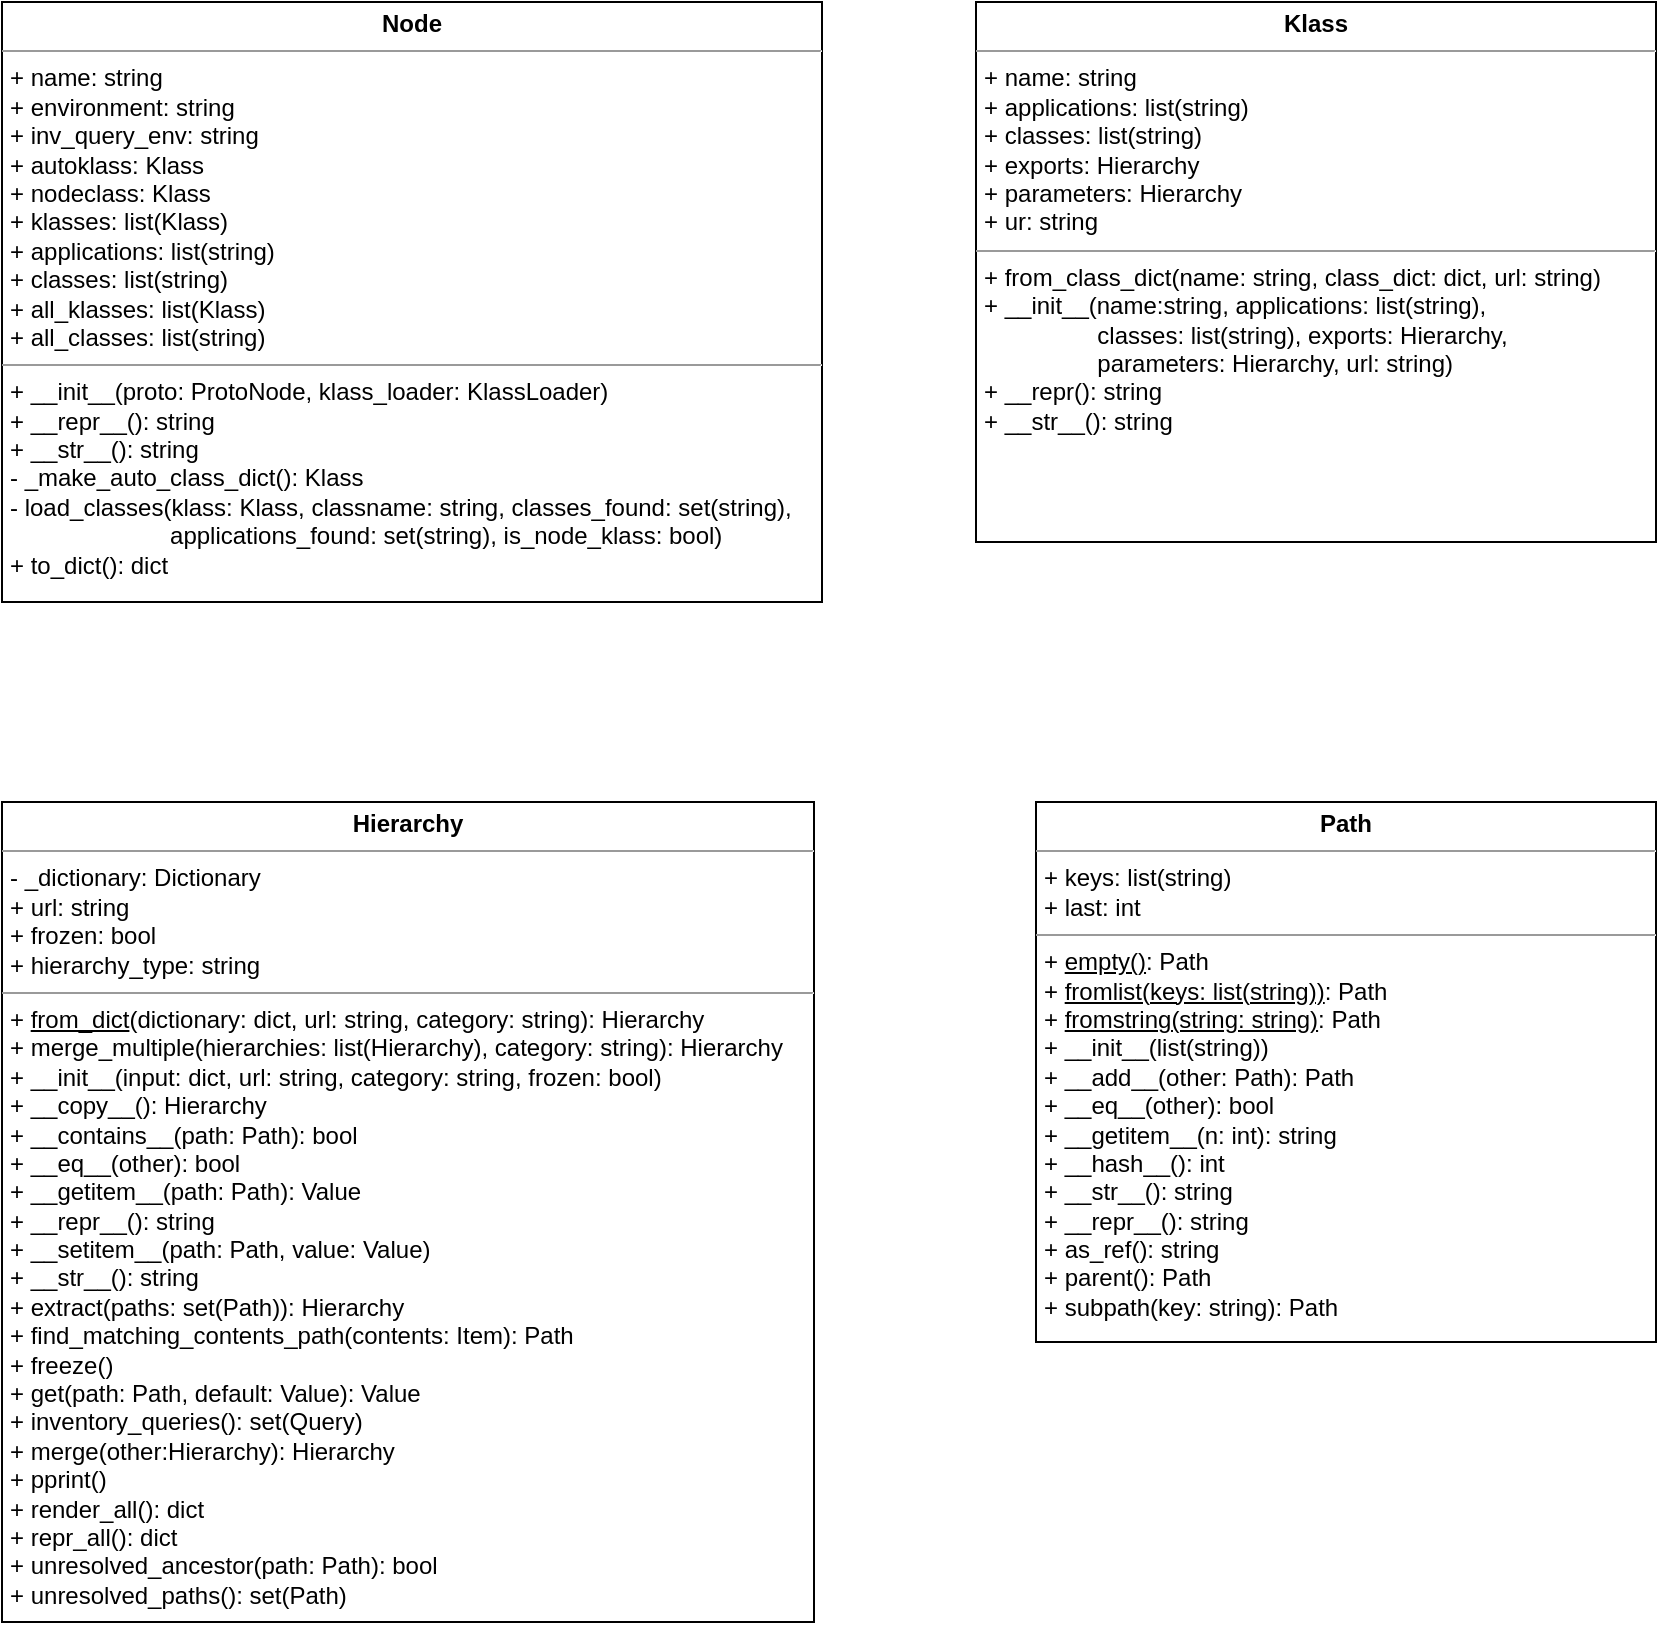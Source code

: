 <mxfile version="19.0.3" type="device" pages="3"><diagram id="C5RBs43oDa-KdzZeNtuy" name="Page-1"><mxGraphModel dx="1234" dy="859" grid="1" gridSize="10" guides="1" tooltips="1" connect="1" arrows="1" fold="1" page="1" pageScale="1" pageWidth="827" pageHeight="1169" math="0" shadow="0"><root><mxCell id="WIyWlLk6GJQsqaUBKTNV-0"/><mxCell id="WIyWlLk6GJQsqaUBKTNV-1" parent="WIyWlLk6GJQsqaUBKTNV-0"/><mxCell id="MexMEL1lHecymS1yL3N5-37" value="&lt;p style=&quot;margin:0px;margin-top:4px;text-align:center;&quot;&gt;&lt;b&gt;Hierarchy&lt;/b&gt;&lt;/p&gt;&lt;hr size=&quot;1&quot;&gt;&lt;p style=&quot;margin:0px;margin-left:4px;&quot;&gt;- _dictionary: Dictionary&lt;/p&gt;&lt;p style=&quot;margin:0px;margin-left:4px;&quot;&gt;+ url: string&lt;/p&gt;&lt;p style=&quot;margin:0px;margin-left:4px;&quot;&gt;+ frozen: bool&lt;/p&gt;&lt;p style=&quot;margin:0px;margin-left:4px;&quot;&gt;+ hierarchy_type: string&lt;/p&gt;&lt;hr size=&quot;1&quot;&gt;&lt;p style=&quot;margin:0px;margin-left:4px;&quot;&gt;+&amp;nbsp;&lt;u&gt;from_dict&lt;/u&gt;(dictionary: dict, url: string, category: string): Hierarchy&lt;/p&gt;&lt;p style=&quot;margin:0px;margin-left:4px;&quot;&gt;+ merge_multiple(hierarchies: list(Hierarchy), category: string): Hierarchy&lt;/p&gt;&lt;p style=&quot;margin:0px;margin-left:4px;&quot;&gt;+ __init__(input: dict, url: string, category: string, frozen: bool)&lt;/p&gt;&lt;p style=&quot;margin:0px;margin-left:4px;&quot;&gt;+ __copy__(): Hierarchy&lt;/p&gt;&lt;p style=&quot;margin:0px;margin-left:4px;&quot;&gt;+ __contains__(path: Path): bool&lt;/p&gt;&lt;p style=&quot;margin:0px;margin-left:4px;&quot;&gt;+ __eq__(other): bool&lt;/p&gt;&lt;p style=&quot;margin:0px;margin-left:4px;&quot;&gt;+ __getitem__(path: Path): Value&lt;/p&gt;&lt;p style=&quot;margin:0px;margin-left:4px;&quot;&gt;+ __repr__(): string&lt;/p&gt;&lt;p style=&quot;margin:0px;margin-left:4px;&quot;&gt;+ __setitem__(path: Path, value: Value)&lt;/p&gt;&lt;p style=&quot;margin:0px;margin-left:4px;&quot;&gt;+ __str__(): string&lt;/p&gt;&lt;p style=&quot;margin:0px;margin-left:4px;&quot;&gt;+ extract(paths: set(Path)): Hierarchy&lt;/p&gt;&lt;p style=&quot;margin:0px;margin-left:4px;&quot;&gt;+ find_matching_contents_path(contents: Item): Path&lt;/p&gt;&lt;p style=&quot;margin:0px;margin-left:4px;&quot;&gt;+ freeze()&lt;/p&gt;&lt;p style=&quot;margin:0px;margin-left:4px;&quot;&gt;+ get(path: Path, default: Value): Value&lt;/p&gt;&lt;p style=&quot;margin:0px;margin-left:4px;&quot;&gt;+ inventory_queries(): set(Query)&lt;/p&gt;&lt;p style=&quot;margin:0px;margin-left:4px;&quot;&gt;+ merge(other:Hierarchy): Hierarchy&lt;/p&gt;&lt;p style=&quot;margin:0px;margin-left:4px;&quot;&gt;+ pprint()&lt;/p&gt;&lt;p style=&quot;margin:0px;margin-left:4px;&quot;&gt;+ render_all(): dict&lt;/p&gt;&lt;p style=&quot;margin:0px;margin-left:4px;&quot;&gt;+ repr_all(): dict&lt;/p&gt;&lt;p style=&quot;margin:0px;margin-left:4px;&quot;&gt;+ unresolved_ancestor(path:&amp;nbsp;&lt;span style=&quot;background-color: initial;&quot;&gt;Path): bool&lt;/span&gt;&lt;/p&gt;&lt;p style=&quot;margin:0px;margin-left:4px;&quot;&gt;+ unresolved_paths(): set(Path)&lt;/p&gt;&lt;p style=&quot;margin:0px;margin-left:4px;&quot;&gt;&lt;br&gt;&lt;/p&gt;" style="verticalAlign=top;align=left;overflow=fill;fontSize=12;fontFamily=Helvetica;html=1;rounded=0;sketch=0;" parent="WIyWlLk6GJQsqaUBKTNV-1" vertex="1"><mxGeometry y="400" width="406" height="410" as="geometry"/></mxCell><mxCell id="xOkwMjYUxczwfZWLErdk-0" value="&lt;p style=&quot;margin:0px;margin-top:4px;text-align:center;&quot;&gt;&lt;b&gt;Path&lt;/b&gt;&lt;/p&gt;&lt;hr size=&quot;1&quot;&gt;&lt;p style=&quot;margin:0px;margin-left:4px;&quot;&gt;+ keys: list(string)&lt;/p&gt;&lt;p style=&quot;margin:0px;margin-left:4px;&quot;&gt;+ last: int&lt;/p&gt;&lt;hr size=&quot;1&quot;&gt;&lt;p style=&quot;margin:0px;margin-left:4px;&quot;&gt;+ &lt;u&gt;empty()&lt;/u&gt;: Path&lt;/p&gt;&lt;p style=&quot;margin:0px;margin-left:4px;&quot;&gt;+ &lt;u&gt;fromlist(keys: list(string))&lt;/u&gt;: Path&lt;/p&gt;&lt;p style=&quot;margin:0px;margin-left:4px;&quot;&gt;+ &lt;u&gt;fromstring(string: string)&lt;/u&gt;: Path&lt;/p&gt;&lt;p style=&quot;margin:0px;margin-left:4px;&quot;&gt;+ __init__(list(string))&lt;/p&gt;&lt;p style=&quot;margin:0px;margin-left:4px;&quot;&gt;+ __add__(other: Path): Path&lt;/p&gt;&lt;p style=&quot;margin:0px;margin-left:4px;&quot;&gt;+ __eq__(other): bool&lt;/p&gt;&lt;p style=&quot;margin:0px;margin-left:4px;&quot;&gt;+ __getitem__(n: int): string&lt;/p&gt;&lt;p style=&quot;margin:0px;margin-left:4px;&quot;&gt;+ __hash__(): int&lt;/p&gt;&lt;p style=&quot;margin:0px;margin-left:4px;&quot;&gt;+ __str__(): string&lt;/p&gt;&lt;p style=&quot;margin:0px;margin-left:4px;&quot;&gt;+ __repr__(): string&lt;/p&gt;&lt;p style=&quot;margin:0px;margin-left:4px;&quot;&gt;+ as_ref(): string&lt;/p&gt;&lt;p style=&quot;margin:0px;margin-left:4px;&quot;&gt;+ parent(): Path&lt;/p&gt;&lt;p style=&quot;margin:0px;margin-left:4px;&quot;&gt;+ subpath(key: string): Path&lt;/p&gt;&lt;p style=&quot;margin:0px;margin-left:4px;&quot;&gt;&lt;br&gt;&lt;/p&gt;&lt;p style=&quot;margin:0px;margin-left:4px;&quot;&gt;&lt;br&gt;&lt;/p&gt;" style="verticalAlign=top;align=left;overflow=fill;fontSize=12;fontFamily=Helvetica;html=1;" parent="WIyWlLk6GJQsqaUBKTNV-1" vertex="1"><mxGeometry x="517" y="400" width="310" height="270" as="geometry"/></mxCell><mxCell id="HzVcjPpDj8EeLM1vvgUL-0" value="&lt;p style=&quot;margin:0px;margin-top:4px;text-align:center;&quot;&gt;&lt;b&gt;Node&lt;/b&gt;&lt;/p&gt;&lt;hr size=&quot;1&quot;&gt;&lt;p style=&quot;margin:0px;margin-left:4px;&quot;&gt;+ name: string&lt;/p&gt;&lt;p style=&quot;margin:0px;margin-left:4px;&quot;&gt;+ environment: string&lt;/p&gt;&lt;p style=&quot;margin:0px;margin-left:4px;&quot;&gt;+ inv_query_env: string&lt;/p&gt;&lt;p style=&quot;margin:0px;margin-left:4px;&quot;&gt;+ autoklass: Klass&lt;/p&gt;&lt;p style=&quot;margin:0px;margin-left:4px;&quot;&gt;+ nodeclass: Klass&lt;/p&gt;&lt;p style=&quot;margin:0px;margin-left:4px;&quot;&gt;+ klasses: list(Klass)&lt;/p&gt;&lt;p style=&quot;margin:0px;margin-left:4px;&quot;&gt;+ applications: list(string)&lt;/p&gt;&lt;p style=&quot;margin:0px;margin-left:4px;&quot;&gt;+ classes: list(string)&lt;/p&gt;&lt;p style=&quot;margin:0px;margin-left:4px;&quot;&gt;+ all_klasses: list(Klass)&lt;/p&gt;&lt;p style=&quot;margin:0px;margin-left:4px;&quot;&gt;+ all_classes: list(string)&lt;/p&gt;&lt;hr size=&quot;1&quot;&gt;&lt;p style=&quot;margin:0px;margin-left:4px;&quot;&gt;+ __init__(proto: ProtoNode, klass_loader: KlassLoader)&lt;/p&gt;&lt;p style=&quot;margin:0px;margin-left:4px;&quot;&gt;+ __repr__(): string&lt;/p&gt;&lt;p style=&quot;margin:0px;margin-left:4px;&quot;&gt;+ __str__(): string&lt;/p&gt;&lt;p style=&quot;margin:0px;margin-left:4px;&quot;&gt;- _make_auto_class_dict(): Klass&lt;/p&gt;&lt;p style=&quot;margin:0px;margin-left:4px;&quot;&gt;- load_classes(klass: Klass, classname: string,&amp;nbsp;&lt;span style=&quot;background-color: initial;&quot;&gt;classes_found: set(string),&lt;/span&gt;&lt;/p&gt;&lt;p style=&quot;margin:0px;margin-left:4px;&quot;&gt;&lt;span style=&quot;background-color: initial;&quot;&gt;&amp;nbsp; &amp;nbsp; &amp;nbsp; &amp;nbsp; &amp;nbsp; &amp;nbsp; &amp;nbsp; &amp;nbsp; &amp;nbsp; &amp;nbsp; &amp;nbsp; &amp;nbsp; applications_found: set(string), is_node_klass: bool)&lt;/span&gt;&lt;/p&gt;&lt;p style=&quot;margin:0px;margin-left:4px;&quot;&gt;&lt;span style=&quot;background-color: initial;&quot;&gt;+ to_dict(): dict&lt;/span&gt;&lt;/p&gt;" style="verticalAlign=top;align=left;overflow=fill;fontSize=12;fontFamily=Helvetica;html=1;" parent="WIyWlLk6GJQsqaUBKTNV-1" vertex="1"><mxGeometry width="410" height="300" as="geometry"/></mxCell><mxCell id="DTCquJwZXOwOsfa6uWtG-0" value="&lt;p style=&quot;margin:0px;margin-top:4px;text-align:center;&quot;&gt;&lt;b&gt;Klass&lt;/b&gt;&lt;/p&gt;&lt;hr size=&quot;1&quot;&gt;&lt;p style=&quot;margin:0px;margin-left:4px;&quot;&gt;+ name: string&lt;/p&gt;&lt;p style=&quot;margin:0px;margin-left:4px;&quot;&gt;+ applications: list(string)&lt;/p&gt;&lt;p style=&quot;margin:0px;margin-left:4px;&quot;&gt;+ classes: list(string)&lt;/p&gt;&lt;p style=&quot;margin:0px;margin-left:4px;&quot;&gt;+ exports: Hierarchy&lt;/p&gt;&lt;p style=&quot;margin:0px;margin-left:4px;&quot;&gt;+ parameters: Hierarchy&lt;/p&gt;&lt;p style=&quot;margin:0px;margin-left:4px;&quot;&gt;+ ur: string&lt;/p&gt;&lt;hr size=&quot;1&quot;&gt;&lt;p style=&quot;margin:0px;margin-left:4px;&quot;&gt;+ from_class_dict(&lt;span style=&quot;background-color: initial;&quot;&gt;name: string, class_dict: dict, url: string)&lt;/span&gt;&lt;/p&gt;&lt;p style=&quot;margin:0px;margin-left:4px;&quot;&gt;&lt;span style=&quot;background-color: initial;&quot;&gt;+ __init__(name:string, applications: list(string),&lt;/span&gt;&lt;/p&gt;&lt;p style=&quot;margin:0px;margin-left:4px;&quot;&gt;&lt;span style=&quot;background-color: initial;&quot;&gt;&amp;nbsp; &amp;nbsp; &amp;nbsp; &amp;nbsp; &amp;nbsp; &amp;nbsp; &amp;nbsp; &amp;nbsp; &amp;nbsp;classes: list(string), exports: Hierarchy,&lt;/span&gt;&lt;/p&gt;&lt;p style=&quot;margin:0px;margin-left:4px;&quot;&gt;&lt;span style=&quot;background-color: initial;&quot;&gt;&amp;nbsp; &amp;nbsp; &amp;nbsp; &amp;nbsp; &amp;nbsp; &amp;nbsp; &amp;nbsp; &amp;nbsp; &amp;nbsp;parameters: Hierarchy, url: string)&lt;/span&gt;&lt;/p&gt;&lt;p style=&quot;margin:0px;margin-left:4px;&quot;&gt;&lt;span style=&quot;background-color: initial;&quot;&gt;+ __repr(): string&lt;/span&gt;&lt;/p&gt;&lt;p style=&quot;margin:0px;margin-left:4px;&quot;&gt;&lt;span style=&quot;background-color: initial;&quot;&gt;+ __str__(): string&lt;/span&gt;&lt;/p&gt;" style="verticalAlign=top;align=left;overflow=fill;fontSize=12;fontFamily=Helvetica;html=1;" parent="WIyWlLk6GJQsqaUBKTNV-1" vertex="1"><mxGeometry x="487" width="340" height="270" as="geometry"/></mxCell></root></mxGraphModel></diagram><diagram id="-_yqH8fkDKL0p1hAMt-z" name="Page-2"><mxGraphModel dx="1234" dy="859" grid="1" gridSize="10" guides="1" tooltips="1" connect="1" arrows="1" fold="1" page="1" pageScale="1" pageWidth="827" pageHeight="1169" math="0" shadow="0"><root><mxCell id="0"/><mxCell id="1" parent="0"/><mxCell id="mxmnA4geZMAh1opOTc03-1" value="&lt;p style=&quot;margin:0px;margin-top:4px;text-align:center;&quot;&gt;&lt;b&gt;&lt;i&gt;Value&lt;/i&gt;&lt;/b&gt;&lt;/p&gt;&lt;hr size=&quot;1&quot;&gt;&lt;p style=&quot;margin:0px;margin-left:4px;&quot;&gt;+ copy_on_change: bool&lt;/p&gt;&lt;p style=&quot;margin:0px;margin-left:4px;&quot;&gt;+ url: string&lt;/p&gt;&lt;hr size=&quot;1&quot;&gt;&lt;p style=&quot;margin: 0px 0px 0px 4px;&quot;&gt;&lt;span style=&quot;background-color: initial;&quot;&gt;+ __init__(url: string, copy_on_change: bool)&lt;/span&gt;&lt;/p&gt;&lt;p style=&quot;margin: 0px 0px 0px 4px;&quot;&gt;&lt;span style=&quot;background-color: initial;&quot;&gt;+ references: set()&lt;/span&gt;&lt;br&gt;&lt;/p&gt;&lt;p style=&quot;margin:0px;margin-left:4px;&quot;&gt;+ unresolved: bool = False&lt;/p&gt;&lt;p style=&quot;margin:0px;margin-left:4px;&quot;&gt;+ inventory_queries(): set(Query)&lt;br&gt;&lt;/p&gt;&lt;p style=&quot;margin:0px;margin-left:4px;&quot;&gt;+ unresolved_paths(path: Path)&lt;/p&gt;&lt;p style=&quot;margin:0px;margin-left:4px;&quot;&gt;+ &lt;i&gt;merge(other: Value)&lt;/i&gt;&lt;/p&gt;&lt;p style=&quot;margin:0px;margin-left:4px;&quot;&gt;+ &lt;i&gt;set_copy_on_change&lt;/i&gt;()&lt;/p&gt;" style="verticalAlign=top;align=left;overflow=fill;fontSize=12;fontFamily=Helvetica;html=1;" parent="1" vertex="1"><mxGeometry x="280" width="250" height="180" as="geometry"/></mxCell><mxCell id="LNAxFHzosNSOvmqNU2g4-1" style="edgeStyle=orthogonalEdgeStyle;rounded=0;orthogonalLoop=1;jettySize=auto;html=1;exitX=0.5;exitY=0;exitDx=0;exitDy=0;entryX=0.115;entryY=1;entryDx=0;entryDy=0;entryPerimeter=0;endSize=10;startSize=10;endArrow=block;endFill=0;" parent="1" source="mxmnA4geZMAh1opOTc03-3" target="mxmnA4geZMAh1opOTc03-1" edge="1"><mxGeometry relative="1" as="geometry"/></mxCell><mxCell id="mxmnA4geZMAh1opOTc03-3" value="&lt;p style=&quot;margin:0px;margin-top:4px;text-align:center;&quot;&gt;&lt;b&gt;Dictionary&lt;/b&gt;&lt;/p&gt;&lt;hr size=&quot;1&quot;&gt;&lt;p style=&quot;margin:0px;margin-left:4px;&quot;&gt;- _dictionary: dict&lt;/p&gt;&lt;p style=&quot;margin:0px;margin-left:4px;&quot;&gt;- _immutables: set(string)&lt;/p&gt;&lt;p style=&quot;margin:0px;margin-left:4px;&quot;&gt;-_overwrites: set(string)&lt;/p&gt;&lt;hr size=&quot;1&quot;&gt;&lt;p style=&quot;margin:0px;margin-left:4px;&quot;&gt;+ __init__(input: dict, url: string, copy_on_change: bool,&lt;/p&gt;&lt;p style=&quot;margin:0px;margin-left:4px;&quot;&gt;&amp;nbsp; &amp;nbsp; &amp;nbsp; &amp;nbsp; &amp;nbsp; &amp;nbsp; &amp;nbsp; &amp;nbsp; &amp;nbsp;check_from_prefix: bool)&lt;/p&gt;&lt;p style=&quot;margin:0px;margin-left:4px;&quot;&gt;+ __copy__: Dictionary&lt;/p&gt;&lt;p style=&quot;margin:0px;margin-left:4px;&quot;&gt;+ __eq__(other): bool&lt;/p&gt;&lt;p style=&quot;margin:0px;margin-left:4px;&quot;&gt;+ __repr__(): string&lt;/p&gt;&lt;p style=&quot;margin:0px;margin-left:4px;&quot;&gt;+ __str__(): string&lt;/p&gt;&lt;p style=&quot;margin:0px;margin-left:4px;&quot;&gt;- _contains(path: Path, int depth): bool&lt;/p&gt;&lt;p style=&quot;margin:0px;margin-left:4px;&quot;&gt;- _extract(paths: set(Path), depth: int): Dictionary&lt;/p&gt;&lt;p style=&quot;margin:0px;margin-left:4px;&quot;&gt;- _getsubitem(path: Path, depth: int): Value&lt;/p&gt;&lt;p style=&quot;margin:0px;margin-left:4px;&quot;&gt;- _setsubitem(path: Path, depth: int, value Value)&lt;/p&gt;&lt;p style=&quot;margin:0px;margin-left:4px;&quot;&gt;- _setsubitem_copy_on_change(path: Path, depth: int, value: Value)&lt;/p&gt;&lt;p style=&quot;margin:0px;margin-left:4px;&quot;&gt;- _unresolved_ancestor(path: Path, depth: int)&lt;/p&gt;&lt;p style=&quot;margin:0px;margin-left:4px;&quot;&gt;+ find_matching_contents_path(contents: Item): Path&lt;/p&gt;&lt;p style=&quot;margin:0px;margin-left:4px;&quot;&gt;+ inventory_queries(): set(Query)&lt;/p&gt;&lt;p style=&quot;margin:0px;margin-left:4px;&quot;&gt;+ merge(other: Value): Dictionary|Merged&lt;/p&gt;&lt;p style=&quot;margin:0px;margin-left:4px;&quot;&gt;+ render_all(): dict&lt;/p&gt;&lt;p style=&quot;margin:0px;margin-left:4px;&quot;&gt;+ repr_all(): dict&lt;/p&gt;&lt;p style=&quot;margin:0px;margin-left:4px;&quot;&gt;+ set_copy_on_change()&lt;/p&gt;&lt;p style=&quot;margin:0px;margin-left:4px;&quot;&gt;+ unresolved_paths(): set(Path)&lt;/p&gt;" style="verticalAlign=top;align=left;overflow=fill;fontSize=12;fontFamily=Helvetica;html=1;" parent="1" vertex="1"><mxGeometry y="260" width="370" height="350" as="geometry"/></mxCell><mxCell id="LNAxFHzosNSOvmqNU2g4-2" style="edgeStyle=orthogonalEdgeStyle;rounded=0;orthogonalLoop=1;jettySize=auto;html=1;endArrow=block;endFill=0;startSize=10;endSize=10;" parent="1" source="mxmnA4geZMAh1opOTc03-5" target="mxmnA4geZMAh1opOTc03-1" edge="1"><mxGeometry relative="1" as="geometry"><Array as="points"><mxPoint x="642" y="215"/><mxPoint x="460" y="215"/></Array></mxGeometry></mxCell><mxCell id="mxmnA4geZMAh1opOTc03-5" value="&lt;p style=&quot;margin:0px;margin-top:4px;text-align:center;&quot;&gt;&lt;b&gt;List&lt;/b&gt;&lt;/p&gt;&lt;hr size=&quot;1&quot;&gt;&lt;p style=&quot;margin:0px;margin-left:4px;&quot;&gt;- _list: list&lt;/p&gt;&lt;hr size=&quot;1&quot;&gt;&lt;p style=&quot;margin:0px;margin-left:4px;&quot;&gt;+ __init__(input: dict, url: string, copy_on_change: bool)&lt;br&gt;&lt;/p&gt;&lt;p style=&quot;margin:0px;margin-left:4px;&quot;&gt;+ __copy__: List&lt;/p&gt;&lt;p style=&quot;margin:0px;margin-left:4px;&quot;&gt;+ __eq__(other): bool&lt;/p&gt;&lt;p style=&quot;margin:0px;margin-left:4px;&quot;&gt;+ __repr__(): string&lt;/p&gt;&lt;p style=&quot;margin:0px;margin-left:4px;&quot;&gt;+ __str__(): string&lt;/p&gt;&lt;p style=&quot;margin:0px;margin-left:4px;&quot;&gt;- _contains(path: Path, int depth): bool&lt;/p&gt;&lt;p style=&quot;margin:0px;margin-left:4px;&quot;&gt;- _extract(paths: set(Path), depth: int): Dictionary&lt;/p&gt;&lt;p style=&quot;margin:0px;margin-left:4px;&quot;&gt;- _getsubitem(path: Path, depth: int): Value&lt;/p&gt;&lt;p style=&quot;margin:0px;margin-left:4px;&quot;&gt;- _setsubitem(path: Path, depth: int, value Value)&lt;/p&gt;&lt;p style=&quot;margin:0px;margin-left:4px;&quot;&gt;- _setsubitem_copy_on_change(path: Path, depth: int, value: Value)&lt;/p&gt;&lt;p style=&quot;margin:0px;margin-left:4px;&quot;&gt;- _unresolved_ancestor(path: Path, depth: int)&lt;/p&gt;&lt;p style=&quot;margin:0px;margin-left:4px;&quot;&gt;+ find_matching_contents_path(contents: Item): Path&lt;/p&gt;&lt;p style=&quot;margin:0px;margin-left:4px;&quot;&gt;+ inventory_queries(): set(Query)&lt;/p&gt;&lt;p style=&quot;margin:0px;margin-left:4px;&quot;&gt;+ merge(other: Value): List|Merged&lt;/p&gt;&lt;p style=&quot;margin:0px;margin-left:4px;&quot;&gt;+ render_all(): dict&lt;/p&gt;&lt;p style=&quot;margin:0px;margin-left:4px;&quot;&gt;+ repr_all(): dict&lt;/p&gt;&lt;p style=&quot;margin:0px;margin-left:4px;&quot;&gt;+ set_copy_on_change()&lt;/p&gt;&lt;p style=&quot;margin:0px;margin-left:4px;&quot;&gt;+ unresolved_paths(): set(Path)&lt;/p&gt;" style="verticalAlign=top;align=left;overflow=fill;fontSize=12;fontFamily=Helvetica;html=1;" parent="1" vertex="1"><mxGeometry x="457" y="260" width="370" height="320" as="geometry"/></mxCell><mxCell id="LNAxFHzosNSOvmqNU2g4-3" style="edgeStyle=orthogonalEdgeStyle;rounded=0;orthogonalLoop=1;jettySize=auto;html=1;endArrow=block;endFill=0;startSize=10;endSize=10;" parent="1" source="P6lD6ZPyh8TqOQhE_zAw-3" target="mxmnA4geZMAh1opOTc03-1" edge="1"><mxGeometry relative="1" as="geometry"><Array as="points"><mxPoint x="640" y="630"/><mxPoint x="420" y="630"/></Array></mxGeometry></mxCell><mxCell id="P6lD6ZPyh8TqOQhE_zAw-3" value="&lt;p style=&quot;margin:0px;margin-top:4px;text-align:center;&quot;&gt;&lt;b&gt;Plain&lt;/b&gt;&lt;/p&gt;&lt;hr size=&quot;1&quot;&gt;&lt;p style=&quot;margin:0px;margin-left:4px;&quot;&gt;- _item: Item&lt;/p&gt;&lt;hr size=&quot;1&quot;&gt;&lt;p style=&quot;margin:0px;margin-left:4px;&quot;&gt;+ __init__(item: Item, url:string, copy_on_change: bool)&amp;nbsp;&lt;/p&gt;&lt;p style=&quot;margin:0px;margin-left:4px;&quot;&gt;+ __copy__: Plain&lt;/p&gt;&lt;p style=&quot;margin:0px;margin-left:4px;&quot;&gt;+ __eq__(other): bool&lt;/p&gt;&lt;p style=&quot;margin:0px;margin-left:4px;&quot;&gt;+ __repr__(): string&lt;/p&gt;&lt;p style=&quot;margin:0px;margin-left:4px;&quot;&gt;+ __str__(): string&lt;/p&gt;&lt;p style=&quot;margin:0px;margin-left:4px;&quot;&gt;- _unresolved_ancestor(path: Path, depth: int)&lt;/p&gt;&lt;p style=&quot;margin:0px;margin-left:4px;&quot;&gt;+ references: set(Path)&lt;/p&gt;&lt;p style=&quot;margin:0px;margin-left:4px;&quot;&gt;+ unresolved: bool&lt;/p&gt;&lt;p style=&quot;margin:0px;margin-left:4px;&quot;&gt;+ find_matching_contents_path(contents: Item): Path&lt;/p&gt;&lt;p style=&quot;margin:0px;margin-left:4px;&quot;&gt;+ inventory_queries(): set(Query)&lt;/p&gt;&lt;p style=&quot;margin:0px;margin-left:4px;&quot;&gt;+ merge(other: Value): Value&lt;/p&gt;&lt;p style=&quot;margin: 0px 0px 0px 4px;&quot;&gt;&lt;span style=&quot;background-color: initial;&quot;&gt;+ render(): bool|int|float|string&lt;/span&gt;&lt;br&gt;&lt;/p&gt;&lt;p style=&quot;margin:0px;margin-left:4px;&quot;&gt;+ render_all(): string&lt;/p&gt;&lt;p style=&quot;margin:0px;margin-left:4px;&quot;&gt;+ repr_all(): string&lt;/p&gt;&lt;p style=&quot;margin:0px;margin-left:4px;&quot;&gt;+ resolve(context: Hierarchy, inventory: Hierarchy, environment: string)&lt;br&gt;&lt;/p&gt;&lt;p style=&quot;margin:0px;margin-left:4px;&quot;&gt;+ set_copy_on_change()&lt;/p&gt;&lt;p style=&quot;margin:0px;margin-left:4px;&quot;&gt;+ unresolved_paths(): set(Path)&lt;/p&gt;" style="verticalAlign=top;align=left;overflow=fill;fontSize=12;fontFamily=Helvetica;html=1;" parent="1" vertex="1"><mxGeometry x="440" y="680" width="387" height="310" as="geometry"/></mxCell><mxCell id="LNAxFHzosNSOvmqNU2g4-4" style="edgeStyle=orthogonalEdgeStyle;rounded=0;orthogonalLoop=1;jettySize=auto;html=1;exitX=0.5;exitY=0;exitDx=0;exitDy=0;endArrow=block;endFill=0;startSize=10;endSize=10;" parent="1" source="P6lD6ZPyh8TqOQhE_zAw-4" target="mxmnA4geZMAh1opOTc03-1" edge="1"><mxGeometry relative="1" as="geometry"><Array as="points"><mxPoint x="190" y="630"/><mxPoint x="385" y="630"/></Array></mxGeometry></mxCell><mxCell id="P6lD6ZPyh8TqOQhE_zAw-4" value="&lt;p style=&quot;margin:0px;margin-top:4px;text-align:center;&quot;&gt;&lt;b&gt;Merged&lt;/b&gt;&lt;/p&gt;&lt;hr size=&quot;1&quot;&gt;&lt;p style=&quot;margin:0px;margin-left:4px;&quot;&gt;- _values: list(Value)&lt;/p&gt;&lt;hr size=&quot;1&quot;&gt;&lt;p style=&quot;margin:0px;margin-left:4px;&quot;&gt;+ __init__(first: Value, second: Value, copy_on_change: bool)&lt;/p&gt;&lt;p style=&quot;margin:0px;margin-left:4px;&quot;&gt;+ __copy__: Merged&lt;/p&gt;&lt;p style=&quot;margin:0px;margin-left:4px;&quot;&gt;+ __eq__(other): bool&lt;/p&gt;&lt;p style=&quot;margin:0px;margin-left:4px;&quot;&gt;+ __repr__(): string&lt;/p&gt;&lt;p style=&quot;margin:0px;margin-left:4px;&quot;&gt;+ __str__(): string&lt;/p&gt;&lt;p style=&quot;margin:0px;margin-left:4px;&quot;&gt;- _unresolved_ancestor(path: Path, depth: int)&lt;/p&gt;&lt;p style=&quot;margin:0px;margin-left:4px;&quot;&gt;+ references: set(Path)&lt;/p&gt;&lt;p style=&quot;margin:0px;margin-left:4px;&quot;&gt;+ unresolved: bool = True&lt;/p&gt;&lt;p style=&quot;margin:0px;margin-left:4px;&quot;&gt;+ find_matching_contents_path(contents: Item): Path&lt;/p&gt;&lt;p style=&quot;margin:0px;margin-left:4px;&quot;&gt;+ inventory_queries(): set(Query)&lt;/p&gt;&lt;p style=&quot;margin:0px;margin-left:4px;&quot;&gt;+ merge(other: Value): Merged&lt;/p&gt;&lt;p style=&quot;margin:0px;margin-left:4px;&quot;&gt;+ prepend(other: Merge): Merged&lt;/p&gt;&lt;p style=&quot;margin:0px;margin-left:4px;&quot;&gt;+ repr_all(): string&lt;/p&gt;&lt;p style=&quot;margin:0px;margin-left:4px;&quot;&gt;+ resolve(context: Hierarchy, inventory: Hierarchy, environment: string)&lt;/p&gt;&lt;p style=&quot;margin:0px;margin-left:4px;&quot;&gt;+ set_copy_on_change()&lt;/p&gt;&lt;p style=&quot;margin:0px;margin-left:4px;&quot;&gt;+ unresolved_paths(): set(Path)&lt;/p&gt;" style="verticalAlign=top;align=left;overflow=fill;fontSize=12;fontFamily=Helvetica;html=1;" parent="1" vertex="1"><mxGeometry y="680" width="380" height="290" as="geometry"/></mxCell></root></mxGraphModel></diagram><diagram id="I7ptIw3hx0PsMuHFWph5" name="Page-3"><mxGraphModel dx="1234" dy="859" grid="1" gridSize="10" guides="1" tooltips="1" connect="1" arrows="1" fold="1" page="1" pageScale="1" pageWidth="827" pageHeight="1169" math="0" shadow="0"><root><mxCell id="0"/><mxCell id="1" parent="0"/><mxCell id="QTiBNoDwhnYzOaj3c7LI-1" value="&lt;p style=&quot;margin:0px;margin-top:4px;text-align:center;&quot;&gt;&lt;b&gt;&lt;i&gt;Item&lt;/i&gt;&lt;/b&gt;&lt;/p&gt;&lt;hr size=&quot;1&quot;&gt;&lt;p style=&quot;margin:0px;margin-left:4px;&quot;&gt;&lt;span style=&quot;background-color: initial;&quot;&gt;- contents: Item|Query|bool|float|string|list(Item)&lt;/span&gt;&lt;/p&gt;&lt;p style=&quot;margin:0px;margin-left:4px;&quot;&gt;&lt;span style=&quot;background-color: initial;&quot;&gt;+ unresolved: bool&lt;/span&gt;&lt;br&gt;&lt;/p&gt;&lt;hr size=&quot;1&quot;&gt;&lt;p style=&quot;margin:0px;margin-left:4px;&quot;&gt;+ __init__(contents: Item|Query|bool|float|string|list(Item))&lt;/p&gt;&lt;p style=&quot;margin:0px;margin-left:4px;&quot;&gt;+ inventory_query: (None|Query)&lt;/p&gt;&lt;p style=&quot;margin:0px;margin-left:4px;&quot;&gt;+ references: set(Path)&lt;br&gt;&lt;/p&gt;&lt;p style=&quot;margin:0px;margin-left:4px;&quot;&gt;+ &lt;i&gt;resolve_to_item(context: Hierarchy, inventory: Hierarchy, environment: string): Item&lt;/i&gt;&lt;/p&gt;" style="verticalAlign=top;align=left;overflow=fill;fontSize=12;fontFamily=Helvetica;html=1;" parent="1" vertex="1"><mxGeometry x="170" width="470" height="140" as="geometry"/></mxCell><mxCell id="QTiBNoDwhnYzOaj3c7LI-2" style="edgeStyle=orthogonalEdgeStyle;rounded=0;sketch=0;orthogonalLoop=1;jettySize=auto;html=1;exitX=0.5;exitY=0;exitDx=0;exitDy=0;entryX=0.114;entryY=1.015;entryDx=0;entryDy=0;entryPerimeter=0;endArrow=block;endFill=0;strokeColor=#000000;strokeWidth=1;endSize=10;startSize=10;" parent="1" source="QTiBNoDwhnYzOaj3c7LI-3" target="QTiBNoDwhnYzOaj3c7LI-1" edge="1"><mxGeometry relative="1" as="geometry"/></mxCell><mxCell id="QTiBNoDwhnYzOaj3c7LI-3" value="&lt;p style=&quot;margin:0px;margin-top:4px;text-align:center;&quot;&gt;&lt;b&gt;Composite&lt;/b&gt;&lt;/p&gt;&lt;hr size=&quot;1&quot;&gt;&lt;p style=&quot;margin:0px;margin-left:4px;&quot;&gt;- contents: list(Item)&lt;/p&gt;&lt;hr size=&quot;1&quot;&gt;&lt;p style=&quot;margin:0px;margin-left:4px;&quot;&gt;&lt;span style=&quot;background-color: initial;&quot;&gt;+ __init__(contents: list(Item)&lt;/span&gt;&lt;/p&gt;&lt;p style=&quot;margin:0px;margin-left:4px;&quot;&gt;&lt;span style=&quot;background-color: initial;&quot;&gt;+ resolve_to_value(): None&lt;/span&gt;&lt;br&gt;&lt;/p&gt;&lt;p style=&quot;margin:0px;margin-left:4px;&quot;&gt;+ render(): string&lt;/p&gt;" style="verticalAlign=top;align=left;overflow=fill;fontSize=12;fontFamily=Helvetica;html=1;" parent="1" vertex="1"><mxGeometry y="240" width="190" height="110" as="geometry"/></mxCell><mxCell id="QTiBNoDwhnYzOaj3c7LI-4" style="edgeStyle=orthogonalEdgeStyle;rounded=0;sketch=0;orthogonalLoop=1;jettySize=auto;html=1;exitX=0.5;exitY=0;exitDx=0;exitDy=0;endArrow=block;endFill=0;startSize=10;endSize=10;strokeColor=#000000;strokeWidth=1;entryX=0.429;entryY=1;entryDx=0;entryDy=0;entryPerimeter=0;" parent="1" source="QTiBNoDwhnYzOaj3c7LI-5" target="QTiBNoDwhnYzOaj3c7LI-1" edge="1"><mxGeometry relative="1" as="geometry"><mxPoint x="370" y="130" as="targetPoint"/></mxGeometry></mxCell><mxCell id="QTiBNoDwhnYzOaj3c7LI-5" value="&lt;p style=&quot;margin:0px;margin-top:4px;text-align:center;&quot;&gt;&lt;b&gt;InvQuery&lt;/b&gt;&lt;/p&gt;&lt;hr size=&quot;1&quot;&gt;&lt;p style=&quot;margin:0px;margin-left:4px;&quot;&gt;- contents: Query&lt;/p&gt;&lt;hr size=&quot;1&quot;&gt;&lt;p style=&quot;margin:0px;margin-left:4px;&quot;&gt;+ __init__(query: Query)&lt;/p&gt;&lt;p style=&quot;margin:0px;margin-left:4px;&quot;&gt;+ inventory_query: Query&lt;/p&gt;&lt;p style=&quot;margin:0px;margin-left:4px;&quot;&gt;+ resolve_to_value(): Value&lt;/p&gt;" style="verticalAlign=top;align=left;overflow=fill;fontSize=12;fontFamily=Helvetica;html=1;" parent="1" vertex="1"><mxGeometry x="210" y="240" width="164" height="110" as="geometry"/></mxCell><mxCell id="QTiBNoDwhnYzOaj3c7LI-6" style="edgeStyle=orthogonalEdgeStyle;rounded=0;sketch=0;orthogonalLoop=1;jettySize=auto;html=1;entryX=0.686;entryY=1.008;entryDx=0;entryDy=0;entryPerimeter=0;endArrow=block;endFill=0;startSize=10;endSize=10;strokeColor=#000000;strokeWidth=1;" parent="1" source="QTiBNoDwhnYzOaj3c7LI-7" target="QTiBNoDwhnYzOaj3c7LI-1" edge="1"><mxGeometry relative="1" as="geometry"/></mxCell><mxCell id="QTiBNoDwhnYzOaj3c7LI-7" value="&lt;p style=&quot;margin:0px;margin-top:4px;text-align:center;&quot;&gt;&lt;b&gt;Reference&lt;/b&gt;&lt;/p&gt;&lt;hr size=&quot;1&quot;&gt;&lt;p style=&quot;margin:0px;margin-left:4px;&quot;&gt;- contents: Item&lt;/p&gt;&lt;hr size=&quot;1&quot;&gt;&lt;p style=&quot;margin:0px;margin-left:4px;&quot;&gt;+ __init__(item: Scalar|Composite)&lt;/p&gt;&lt;p style=&quot;margin:0px;margin-left:4px;&quot;&gt;+ resolve_to_value(): None|Value&lt;/p&gt;" style="verticalAlign=top;align=left;overflow=fill;fontSize=12;fontFamily=Helvetica;html=1;" parent="1" vertex="1"><mxGeometry x="390" y="240" width="190" height="110" as="geometry"/></mxCell><mxCell id="QTiBNoDwhnYzOaj3c7LI-8" style="edgeStyle=orthogonalEdgeStyle;rounded=0;sketch=0;orthogonalLoop=1;jettySize=auto;html=1;exitX=0.5;exitY=0;exitDx=0;exitDy=0;entryX=0.914;entryY=1.015;entryDx=0;entryDy=0;entryPerimeter=0;endArrow=block;endFill=0;startSize=10;endSize=10;strokeColor=#000000;strokeWidth=1;" parent="1" source="QTiBNoDwhnYzOaj3c7LI-9" target="QTiBNoDwhnYzOaj3c7LI-1" edge="1"><mxGeometry relative="1" as="geometry"/></mxCell><mxCell id="QTiBNoDwhnYzOaj3c7LI-9" value="&lt;p style=&quot;margin:0px;margin-top:4px;text-align:center;&quot;&gt;&lt;b&gt;Scalar&lt;/b&gt;&lt;/p&gt;&lt;hr size=&quot;1&quot;&gt;&lt;p style=&quot;margin:0px;margin-left:4px;&quot;&gt;- contents: bool|float|int|string&lt;/p&gt;&lt;hr size=&quot;1&quot;&gt;&lt;p style=&quot;margin:0px;margin-left:4px;&quot;&gt;+ __init__(contents: bool|float|&lt;span style=&quot;background-color: initial;&quot;&gt;int|string)&lt;/span&gt;&lt;/p&gt;&lt;p style=&quot;margin:0px;margin-left:4px;&quot;&gt;+ render(): bool|float|int|string&lt;/p&gt;" style="verticalAlign=top;align=left;overflow=fill;fontSize=12;fontFamily=Helvetica;html=1;" parent="1" vertex="1"><mxGeometry x="597" y="240" width="230" height="110" as="geometry"/></mxCell></root></mxGraphModel></diagram></mxfile>